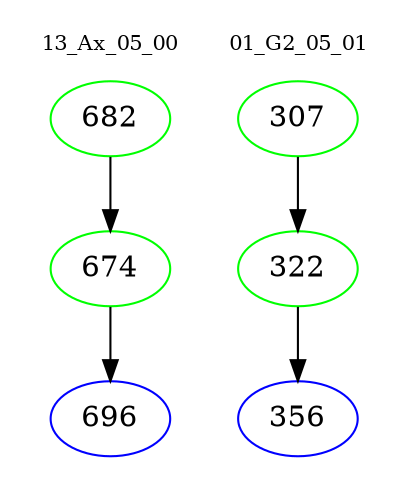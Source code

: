 digraph{
subgraph cluster_0 {
color = white
label = "13_Ax_05_00";
fontsize=10;
T0_682 [label="682", color="green"]
T0_682 -> T0_674 [color="black"]
T0_674 [label="674", color="green"]
T0_674 -> T0_696 [color="black"]
T0_696 [label="696", color="blue"]
}
subgraph cluster_1 {
color = white
label = "01_G2_05_01";
fontsize=10;
T1_307 [label="307", color="green"]
T1_307 -> T1_322 [color="black"]
T1_322 [label="322", color="green"]
T1_322 -> T1_356 [color="black"]
T1_356 [label="356", color="blue"]
}
}
